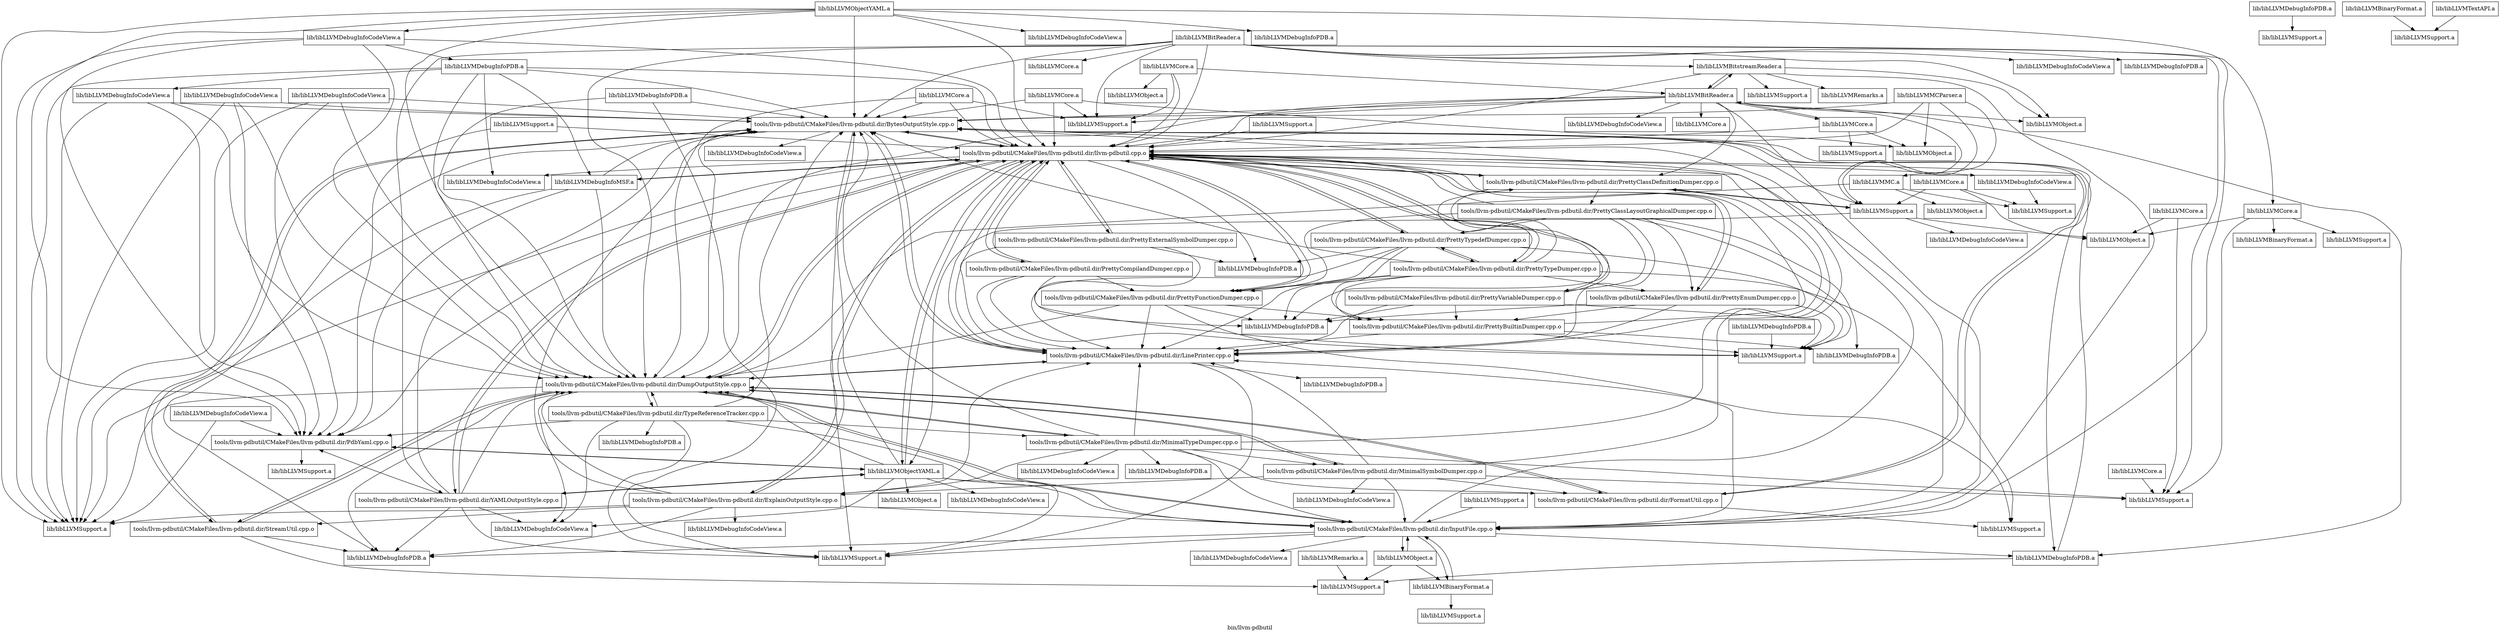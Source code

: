 digraph "bin/llvm-pdbutil" {
	label="bin/llvm-pdbutil";

	Node0x560813e5b6e8 [shape=record,shape=record,label="{tools/llvm-pdbutil/CMakeFiles/llvm-pdbutil.dir/BytesOutputStyle.cpp.o}"];
	Node0x560813e5b6e8 -> Node0x560813e50b10;
	Node0x560813e5b6e8 -> Node0x560813e51b50;
	Node0x560813e5b6e8 -> Node0x560813e51538;
	Node0x560813e5b6e8 -> Node0x560813e528b8;
	Node0x560813e5b6e8 -> Node0x560813e61ba8;
	Node0x560813e5b6e8 -> Node0x560813e59460;
	Node0x560813e5b6e8 -> Node0x560813e5e468;
	Node0x560813e50b10 [shape=record,shape=record,label="{tools/llvm-pdbutil/CMakeFiles/llvm-pdbutil.dir/llvm-pdbutil.cpp.o}"];
	Node0x560813e50b10 -> Node0x560813e5b6e8;
	Node0x560813e50b10 -> Node0x560813e52920;
	Node0x560813e50b10 -> Node0x560813e51e90;
	Node0x560813e50b10 -> Node0x560813e52ed0;
	Node0x560813e50b10 -> Node0x560813e51538;
	Node0x560813e50b10 -> Node0x560813e5ea80;
	Node0x560813e50b10 -> Node0x560813e633a0;
	Node0x560813e50b10 -> Node0x560813e62228;
	Node0x560813e50b10 -> Node0x560813e61798;
	Node0x560813e50b10 -> Node0x560813e61c10;
	Node0x560813e50b10 -> Node0x560813e61250;
	Node0x560813e50b10 -> Node0x560813e59d50;
	Node0x560813e50b10 -> Node0x560813e58d10;
	Node0x560813e50b10 -> Node0x560813e53348;
	Node0x560813e50b10 -> Node0x560813e51400;
	Node0x560813e50b10 -> Node0x560813e55910;
	Node0x560813e50b10 -> Node0x560813e55638;
	Node0x560813e50b10 -> Node0x560813e52fa0;
	Node0x560813e50b10 -> Node0x560813e659d0;
	Node0x560813e50b10 -> Node0x560813e5a980;
	Node0x560813e50b10 -> Node0x560813e65eb0;
	Node0x560813e50b10 -> Node0x560813e68e38;
	Node0x560813e51b50 [shape=record,shape=record,label="{tools/llvm-pdbutil/CMakeFiles/llvm-pdbutil.dir/FormatUtil.cpp.o}"];
	Node0x560813e51b50 -> Node0x560813e5b6e8;
	Node0x560813e51b50 -> Node0x560813e52920;
	Node0x560813e51b50 -> Node0x560813e646b8;
	Node0x560813e51538 [shape=record,shape=record,label="{tools/llvm-pdbutil/CMakeFiles/llvm-pdbutil.dir/LinePrinter.cpp.o}"];
	Node0x560813e51538 -> Node0x560813e5b6e8;
	Node0x560813e51538 -> Node0x560813e52920;
	Node0x560813e51538 -> Node0x560813e50b10;
	Node0x560813e51538 -> Node0x560813e58aa0;
	Node0x560813e51538 -> Node0x560813e5e468;
	Node0x560813e528b8 [shape=record,shape=record,label="{tools/llvm-pdbutil/CMakeFiles/llvm-pdbutil.dir/StreamUtil.cpp.o}"];
	Node0x560813e528b8 -> Node0x560813e5b6e8;
	Node0x560813e528b8 -> Node0x560813e52920;
	Node0x560813e528b8 -> Node0x560813e59460;
	Node0x560813e528b8 -> Node0x560813e67160;
	Node0x560813e61ba8 [shape=record,shape=record,label="{lib/libLLVMDebugInfoCodeView.a}"];
	Node0x560813e59460 [shape=record,shape=record,label="{lib/libLLVMDebugInfoPDB.a}"];
	Node0x560813e5e468 [shape=record,shape=record,label="{lib/libLLVMSupport.a}"];
	Node0x560813e52920 [shape=record,shape=record,label="{tools/llvm-pdbutil/CMakeFiles/llvm-pdbutil.dir/DumpOutputStyle.cpp.o}"];
	Node0x560813e52920 -> Node0x560813e5b6e8;
	Node0x560813e52920 -> Node0x560813e52ed0;
	Node0x560813e52920 -> Node0x560813e50b10;
	Node0x560813e52920 -> Node0x560813e51b50;
	Node0x560813e52920 -> Node0x560813e51538;
	Node0x560813e52920 -> Node0x560813e558a8;
	Node0x560813e52920 -> Node0x560813e5f5e0;
	Node0x560813e52920 -> Node0x560813e528b8;
	Node0x560813e52920 -> Node0x560813e51f60;
	Node0x560813e52920 -> Node0x560813e54e18;
	Node0x560813e52920 -> Node0x560813e59460;
	Node0x560813e52920 -> Node0x560813e68e38;
	Node0x560813e52ed0 [shape=record,shape=record,label="{tools/llvm-pdbutil/CMakeFiles/llvm-pdbutil.dir/InputFile.cpp.o}"];
	Node0x560813e52ed0 -> Node0x560813e5b6e8;
	Node0x560813e52ed0 -> Node0x560813e52920;
	Node0x560813e52ed0 -> Node0x560813e51538;
	Node0x560813e52ed0 -> Node0x560813e55ff8;
	Node0x560813e52ed0 -> Node0x560813e52fa0;
	Node0x560813e52ed0 -> Node0x560813e693e8;
	Node0x560813e52ed0 -> Node0x560813e59460;
	Node0x560813e52ed0 -> Node0x560813e62638;
	Node0x560813e52ed0 -> Node0x560813e5e468;
	Node0x560813e558a8 [shape=record,shape=record,label="{tools/llvm-pdbutil/CMakeFiles/llvm-pdbutil.dir/MinimalSymbolDumper.cpp.o}"];
	Node0x560813e558a8 -> Node0x560813e5b6e8;
	Node0x560813e558a8 -> Node0x560813e52920;
	Node0x560813e558a8 -> Node0x560813e51e90;
	Node0x560813e558a8 -> Node0x560813e52ed0;
	Node0x560813e558a8 -> Node0x560813e51b50;
	Node0x560813e558a8 -> Node0x560813e51538;
	Node0x560813e558a8 -> Node0x560813e50768;
	Node0x560813e558a8 -> Node0x560813e67cc0;
	Node0x560813e5f5e0 [shape=record,shape=record,label="{tools/llvm-pdbutil/CMakeFiles/llvm-pdbutil.dir/MinimalTypeDumper.cpp.o}"];
	Node0x560813e5f5e0 -> Node0x560813e5b6e8;
	Node0x560813e5f5e0 -> Node0x560813e52920;
	Node0x560813e5f5e0 -> Node0x560813e51e90;
	Node0x560813e5f5e0 -> Node0x560813e52ed0;
	Node0x560813e5f5e0 -> Node0x560813e50b10;
	Node0x560813e5f5e0 -> Node0x560813e51b50;
	Node0x560813e5f5e0 -> Node0x560813e51538;
	Node0x560813e5f5e0 -> Node0x560813e558a8;
	Node0x560813e5f5e0 -> Node0x560813e689c0;
	Node0x560813e5f5e0 -> Node0x560813e53fe0;
	Node0x560813e5f5e0 -> Node0x560813e67cc0;
	Node0x560813e51f60 [shape=record,shape=record,label="{tools/llvm-pdbutil/CMakeFiles/llvm-pdbutil.dir/TypeReferenceTracker.cpp.o}"];
	Node0x560813e51f60 -> Node0x560813e5b6e8;
	Node0x560813e51f60 -> Node0x560813e52920;
	Node0x560813e51f60 -> Node0x560813e52ed0;
	Node0x560813e51f60 -> Node0x560813e5f5e0;
	Node0x560813e51f60 -> Node0x560813e5ea80;
	Node0x560813e51f60 -> Node0x560813e54e18;
	Node0x560813e51f60 -> Node0x560813e53890;
	Node0x560813e51f60 -> Node0x560813e5e468;
	Node0x560813e54e18 [shape=record,shape=record,label="{lib/libLLVMDebugInfoCodeView.a}"];
	Node0x560813e68e38 [shape=record,shape=record,label="{lib/libLLVMSupport.a}"];
	Node0x560813e51e90 [shape=record,shape=record,label="{tools/llvm-pdbutil/CMakeFiles/llvm-pdbutil.dir/ExplainOutputStyle.cpp.o}"];
	Node0x560813e51e90 -> Node0x560813e5b6e8;
	Node0x560813e51e90 -> Node0x560813e52920;
	Node0x560813e51e90 -> Node0x560813e52ed0;
	Node0x560813e51e90 -> Node0x560813e50b10;
	Node0x560813e51e90 -> Node0x560813e51538;
	Node0x560813e51e90 -> Node0x560813e528b8;
	Node0x560813e51e90 -> Node0x560813e62f28;
	Node0x560813e51e90 -> Node0x560813e59460;
	Node0x560813e51e90 -> Node0x560813e68e38;
	Node0x560813e62f28 [shape=record,shape=record,label="{lib/libLLVMDebugInfoCodeView.a}"];
	Node0x560813e55ff8 [shape=record,shape=record,label="{lib/libLLVMBinaryFormat.a}"];
	Node0x560813e55ff8 -> Node0x560813e52ed0;
	Node0x560813e55ff8 -> Node0x560813e52510;
	Node0x560813e52fa0 [shape=record,shape=record,label="{lib/libLLVMDebugInfoPDB.a}"];
	Node0x560813e52fa0 -> Node0x560813e5b6e8;
	Node0x560813e52fa0 -> Node0x560813e67160;
	Node0x560813e693e8 [shape=record,shape=record,label="{lib/libLLVMDebugInfoCodeView.a}"];
	Node0x560813e62638 [shape=record,shape=record,label="{lib/libLLVMObject.a}"];
	Node0x560813e62638 -> Node0x560813e52ed0;
	Node0x560813e62638 -> Node0x560813e55ff8;
	Node0x560813e62638 -> Node0x560813e67160;
	Node0x560813e5ea80 [shape=record,shape=record,label="{tools/llvm-pdbutil/CMakeFiles/llvm-pdbutil.dir/PdbYaml.cpp.o}"];
	Node0x560813e5ea80 -> Node0x560813e65eb0;
	Node0x560813e5ea80 -> Node0x560813e57da0;
	Node0x560813e633a0 [shape=record,shape=record,label="{tools/llvm-pdbutil/CMakeFiles/llvm-pdbutil.dir/PrettyClassDefinitionDumper.cpp.o}"];
	Node0x560813e633a0 -> Node0x560813e50b10;
	Node0x560813e633a0 -> Node0x560813e51538;
	Node0x560813e633a0 -> Node0x560813e63678;
	Node0x560813e633a0 -> Node0x560813e5b340;
	Node0x560813e633a0 -> Node0x560813e67980;
	Node0x560813e62228 [shape=record,shape=record,label="{tools/llvm-pdbutil/CMakeFiles/llvm-pdbutil.dir/PrettyCompilandDumper.cpp.o}"];
	Node0x560813e62228 -> Node0x560813e50b10;
	Node0x560813e62228 -> Node0x560813e51538;
	Node0x560813e62228 -> Node0x560813e61250;
	Node0x560813e62228 -> Node0x560813e5b340;
	Node0x560813e62228 -> Node0x560813e61528;
	Node0x560813e61798 [shape=record,shape=record,label="{tools/llvm-pdbutil/CMakeFiles/llvm-pdbutil.dir/PrettyEnumDumper.cpp.o}"];
	Node0x560813e61798 -> Node0x560813e50b10;
	Node0x560813e61798 -> Node0x560813e51538;
	Node0x560813e61798 -> Node0x560813e5d3c0;
	Node0x560813e61798 -> Node0x560813e5b340;
	Node0x560813e61798 -> Node0x560813e61528;
	Node0x560813e61c10 [shape=record,shape=record,label="{tools/llvm-pdbutil/CMakeFiles/llvm-pdbutil.dir/PrettyExternalSymbolDumper.cpp.o}"];
	Node0x560813e61c10 -> Node0x560813e50b10;
	Node0x560813e61c10 -> Node0x560813e51538;
	Node0x560813e61c10 -> Node0x560813e5a980;
	Node0x560813e61c10 -> Node0x560813e61528;
	Node0x560813e61250 [shape=record,shape=record,label="{tools/llvm-pdbutil/CMakeFiles/llvm-pdbutil.dir/PrettyFunctionDumper.cpp.o}"];
	Node0x560813e61250 -> Node0x560813e52920;
	Node0x560813e61250 -> Node0x560813e50b10;
	Node0x560813e61250 -> Node0x560813e51538;
	Node0x560813e61250 -> Node0x560813e5d3c0;
	Node0x560813e61250 -> Node0x560813e5b340;
	Node0x560813e61250 -> Node0x560813e646b8;
	Node0x560813e59d50 [shape=record,shape=record,label="{tools/llvm-pdbutil/CMakeFiles/llvm-pdbutil.dir/PrettyTypeDumper.cpp.o}"];
	Node0x560813e59d50 -> Node0x560813e5b6e8;
	Node0x560813e59d50 -> Node0x560813e50b10;
	Node0x560813e59d50 -> Node0x560813e51538;
	Node0x560813e59d50 -> Node0x560813e5d3c0;
	Node0x560813e59d50 -> Node0x560813e633a0;
	Node0x560813e59d50 -> Node0x560813e61798;
	Node0x560813e59d50 -> Node0x560813e61250;
	Node0x560813e59d50 -> Node0x560813e58d10;
	Node0x560813e59d50 -> Node0x560813e5b340;
	Node0x560813e59d50 -> Node0x560813e646b8;
	Node0x560813e58d10 [shape=record,shape=record,label="{tools/llvm-pdbutil/CMakeFiles/llvm-pdbutil.dir/PrettyTypedefDumper.cpp.o}"];
	Node0x560813e58d10 -> Node0x560813e50b10;
	Node0x560813e58d10 -> Node0x560813e51538;
	Node0x560813e58d10 -> Node0x560813e5d3c0;
	Node0x560813e58d10 -> Node0x560813e61250;
	Node0x560813e58d10 -> Node0x560813e59d50;
	Node0x560813e58d10 -> Node0x560813e5a980;
	Node0x560813e58d10 -> Node0x560813e61528;
	Node0x560813e53348 [shape=record,shape=record,label="{tools/llvm-pdbutil/CMakeFiles/llvm-pdbutil.dir/PrettyVariableDumper.cpp.o}"];
	Node0x560813e53348 -> Node0x560813e50b10;
	Node0x560813e53348 -> Node0x560813e51538;
	Node0x560813e53348 -> Node0x560813e5d3c0;
	Node0x560813e53348 -> Node0x560813e5b340;
	Node0x560813e53348 -> Node0x560813e61528;
	Node0x560813e51400 [shape=record,shape=record,label="{tools/llvm-pdbutil/CMakeFiles/llvm-pdbutil.dir/YAMLOutputStyle.cpp.o}"];
	Node0x560813e51400 -> Node0x560813e5b6e8;
	Node0x560813e51400 -> Node0x560813e52920;
	Node0x560813e51400 -> Node0x560813e50b10;
	Node0x560813e51400 -> Node0x560813e5ea80;
	Node0x560813e51400 -> Node0x560813e54e18;
	Node0x560813e51400 -> Node0x560813e59460;
	Node0x560813e51400 -> Node0x560813e65eb0;
	Node0x560813e51400 -> Node0x560813e5e468;
	Node0x560813e55910 [shape=record,shape=record,label="{lib/libLLVMDebugInfoCodeView.a}"];
	Node0x560813e55910 -> Node0x560813e53550;
	Node0x560813e55638 [shape=record,shape=record,label="{lib/libLLVMDebugInfoMSF.a}"];
	Node0x560813e55638 -> Node0x560813e5b6e8;
	Node0x560813e55638 -> Node0x560813e52920;
	Node0x560813e55638 -> Node0x560813e50b10;
	Node0x560813e55638 -> Node0x560813e5ea80;
	Node0x560813e55638 -> Node0x560813e68e38;
	Node0x560813e659d0 [shape=record,shape=record,label="{lib/libLLVMDebugInfoCodeView.a}"];
	Node0x560813e5a980 [shape=record,shape=record,label="{lib/libLLVMDebugInfoPDB.a}"];
	Node0x560813e65eb0 [shape=record,shape=record,label="{lib/libLLVMObjectYAML.a}"];
	Node0x560813e65eb0 -> Node0x560813e5b6e8;
	Node0x560813e65eb0 -> Node0x560813e52920;
	Node0x560813e65eb0 -> Node0x560813e52ed0;
	Node0x560813e65eb0 -> Node0x560813e50b10;
	Node0x560813e65eb0 -> Node0x560813e5ea80;
	Node0x560813e65eb0 -> Node0x560813e51400;
	Node0x560813e65eb0 -> Node0x560813e54e18;
	Node0x560813e65eb0 -> Node0x560813e60f10;
	Node0x560813e65eb0 -> Node0x560813e66ef0;
	Node0x560813e65eb0 -> Node0x560813e5e468;
	Node0x560813e646b8 [shape=record,shape=record,label="{lib/libLLVMSupport.a}"];
	Node0x560813e58aa0 [shape=record,shape=record,label="{lib/libLLVMDebugInfoPDB.a}"];
	Node0x560813e50768 [shape=record,shape=record,label="{lib/libLLVMDebugInfoCodeView.a}"];
	Node0x560813e67cc0 [shape=record,shape=record,label="{lib/libLLVMSupport.a}"];
	Node0x560813e689c0 [shape=record,shape=record,label="{lib/libLLVMDebugInfoCodeView.a}"];
	Node0x560813e53fe0 [shape=record,shape=record,label="{lib/libLLVMDebugInfoPDB.a}"];
	Node0x560813e57da0 [shape=record,shape=record,label="{lib/libLLVMSupport.a}"];
	Node0x560813e5d3c0 [shape=record,shape=record,label="{tools/llvm-pdbutil/CMakeFiles/llvm-pdbutil.dir/PrettyBuiltinDumper.cpp.o}"];
	Node0x560813e5d3c0 -> Node0x560813e50b10;
	Node0x560813e5d3c0 -> Node0x560813e51538;
	Node0x560813e5d3c0 -> Node0x560813e60fe0;
	Node0x560813e5d3c0 -> Node0x560813e61528;
	Node0x560813e60fe0 [shape=record,shape=record,label="{lib/libLLVMDebugInfoPDB.a}"];
	Node0x560813e61528 [shape=record,shape=record,label="{lib/libLLVMSupport.a}"];
	Node0x560813e63678 [shape=record,shape=record,label="{tools/llvm-pdbutil/CMakeFiles/llvm-pdbutil.dir/PrettyClassLayoutGraphicalDumper.cpp.o}"];
	Node0x560813e63678 -> Node0x560813e50b10;
	Node0x560813e63678 -> Node0x560813e51538;
	Node0x560813e63678 -> Node0x560813e61798;
	Node0x560813e63678 -> Node0x560813e61250;
	Node0x560813e63678 -> Node0x560813e58d10;
	Node0x560813e63678 -> Node0x560813e53348;
	Node0x560813e63678 -> Node0x560813e60fe0;
	Node0x560813e63678 -> Node0x560813e61528;
	Node0x560813e5b340 [shape=record,shape=record,label="{lib/libLLVMDebugInfoPDB.a}"];
	Node0x560813e67980 [shape=record,shape=record,label="{lib/libLLVMSupport.a}"];
	Node0x560813e67980 -> Node0x560813e5b6e8;
	Node0x560813e67980 -> Node0x560813e633a0;
	Node0x560813e67980 -> Node0x560813e54180;
	Node0x560813e67980 -> Node0x560813e64858;
	Node0x560813e67980 -> Node0x560813e65eb0;
	Node0x560813e67160 [shape=record,shape=record,label="{lib/libLLVMSupport.a}"];
	Node0x560813e53890 [shape=record,shape=record,label="{lib/libLLVMDebugInfoPDB.a}"];
	Node0x560813e52510 [shape=record,shape=record,label="{lib/libLLVMSupport.a}"];
	Node0x560813e53550 [shape=record,shape=record,label="{lib/libLLVMSupport.a}"];
	Node0x560813e58350 [shape=record,shape=record,label="{lib/libLLVMDebugInfoCodeView.a}"];
	Node0x560813e58350 -> Node0x560813e5b6e8;
	Node0x560813e58350 -> Node0x560813e52920;
	Node0x560813e58350 -> Node0x560813e5ea80;
	Node0x560813e58350 -> Node0x560813e68e38;
	Node0x560813e55c50 [shape=record,shape=record,label="{lib/libLLVMDebugInfoPDB.a}"];
	Node0x560813e55c50 -> Node0x560813e5b6e8;
	Node0x560813e55c50 -> Node0x560813e52920;
	Node0x560813e55c50 -> Node0x560813e50b10;
	Node0x560813e55c50 -> Node0x560813e55638;
	Node0x560813e55c50 -> Node0x560813e659d0;
	Node0x560813e55c50 -> Node0x560813e58350;
	Node0x560813e55c50 -> Node0x560813e68e38;
	Node0x560813e5bbc8 [shape=record,shape=record,label="{lib/libLLVMDebugInfoCodeView.a}"];
	Node0x560813e5bbc8 -> Node0x560813e5b6e8;
	Node0x560813e5bbc8 -> Node0x560813e52920;
	Node0x560813e5bbc8 -> Node0x560813e5ea80;
	Node0x560813e5bbc8 -> Node0x560813e68e38;
	Node0x560813e5ccd8 [shape=record,shape=record,label="{lib/libLLVMDebugInfoPDB.a}"];
	Node0x560813e5ccd8 -> Node0x560813e5b6e8;
	Node0x560813e5ccd8 -> Node0x560813e52920;
	Node0x560813e5ccd8 -> Node0x560813e5e468;
	Node0x560813e57788 [shape=record,shape=record,label="{lib/libLLVMDebugInfoCodeView.a}"];
	Node0x560813e57788 -> Node0x560813e52920;
	Node0x560813e57788 -> Node0x560813e50b10;
	Node0x560813e57788 -> Node0x560813e5ea80;
	Node0x560813e57788 -> Node0x560813e55c50;
	Node0x560813e57788 -> Node0x560813e68e38;
	Node0x560813e59a78 [shape=record,shape=record,label="{lib/libLLVMDebugInfoPDB.a}"];
	Node0x560813e59a78 -> Node0x560813e50490;
	Node0x560813e50490 [shape=record,shape=record,label="{lib/libLLVMSupport.a}"];
	Node0x560813e64928 [shape=record,shape=record,label="{lib/libLLVMDebugInfoCodeView.a}"];
	Node0x560813e64928 -> Node0x560813e5b6e8;
	Node0x560813e64928 -> Node0x560813e52920;
	Node0x560813e64928 -> Node0x560813e5ea80;
	Node0x560813e64928 -> Node0x560813e68e38;
	Node0x560813e65898 [shape=record,shape=record,label="{lib/libLLVMDebugInfoPDB.a}"];
	Node0x560813e65898 -> Node0x560813e61528;
	Node0x560813e65558 [shape=record,shape=record,label="{lib/libLLVMBinaryFormat.a}"];
	Node0x560813e65558 -> Node0x560813e55708;
	Node0x560813e55708 [shape=record,shape=record,label="{lib/libLLVMSupport.a}"];
	Node0x560813e60f10 [shape=record,shape=record,label="{lib/libLLVMObject.a}"];
	Node0x560813e66ef0 [shape=record,shape=record,label="{lib/libLLVMDebugInfoCodeView.a}"];
	Node0x560813e63e30 [shape=record,shape=record,label="{lib/libLLVMDebugInfoCodeView.a}"];
	Node0x560813e63e30 -> Node0x560813e5ea80;
	Node0x560813e63e30 -> Node0x560813e68e38;
	Node0x560813e64ed8 [shape=record,shape=record,label="{lib/libLLVMObjectYAML.a}"];
	Node0x560813e64ed8 -> Node0x560813e5b6e8;
	Node0x560813e64ed8 -> Node0x560813e52920;
	Node0x560813e64ed8 -> Node0x560813e52ed0;
	Node0x560813e64ed8 -> Node0x560813e50b10;
	Node0x560813e64ed8 -> Node0x560813e5ea80;
	Node0x560813e64ed8 -> Node0x560813e53bd0;
	Node0x560813e64ed8 -> Node0x560813e56f00;
	Node0x560813e64ed8 -> Node0x560813e57788;
	Node0x560813e64ed8 -> Node0x560813e68e38;
	Node0x560813e53bd0 [shape=record,shape=record,label="{lib/libLLVMDebugInfoCodeView.a}"];
	Node0x560813e56f00 [shape=record,shape=record,label="{lib/libLLVMDebugInfoPDB.a}"];
	Node0x560813e54180 [shape=record,shape=record,label="{lib/libLLVMDebugInfoCodeView.a}"];
	Node0x560813e64858 [shape=record,shape=record,label="{lib/libLLVMObject.a}"];
	Node0x560813e65a38 [shape=record,shape=record,label="{lib/libLLVMBitReader.a}"];
	Node0x560813e65a38 -> Node0x560813e5b6e8;
	Node0x560813e65a38 -> Node0x560813e52920;
	Node0x560813e65a38 -> Node0x560813e52ed0;
	Node0x560813e65a38 -> Node0x560813e50b10;
	Node0x560813e65a38 -> Node0x560813e633a0;
	Node0x560813e65a38 -> Node0x560813e53ea8;
	Node0x560813e65a38 -> Node0x560813e52fa0;
	Node0x560813e65a38 -> Node0x560813e616c8;
	Node0x560813e65a38 -> Node0x560813e67980;
	Node0x560813e65a38 -> Node0x560813e56060;
	Node0x560813e65a38 -> Node0x560813e60278;
	Node0x560813e65a38 -> Node0x560813e58b08;
	Node0x560813e65a38 -> Node0x560813e5bb60;
	Node0x560813e53ea8 [shape=record,shape=record,label="{lib/libLLVMDebugInfoCodeView.a}"];
	Node0x560813e616c8 [shape=record,shape=record,label="{lib/libLLVMObject.a}"];
	Node0x560813e56060 [shape=record,shape=record,label="{lib/libLLVMCore.a}"];
	Node0x560813e60278 [shape=record,shape=record,label="{lib/libLLVMSupport.a}"];
	Node0x560813e58b08 [shape=record,shape=record,label="{lib/libLLVMCore.a}"];
	Node0x560813e58b08 -> Node0x560813e50b10;
	Node0x560813e58b08 -> Node0x560813e65de0;
	Node0x560813e58b08 -> Node0x560813e664c8;
	Node0x560813e58b08 -> Node0x560813e65a38;
	Node0x560813e5bb60 [shape=record,shape=record,label="{lib/libLLVMBitstreamReader.a}"];
	Node0x560813e5bb60 -> Node0x560813e52ed0;
	Node0x560813e5bb60 -> Node0x560813e50b10;
	Node0x560813e5bb60 -> Node0x560813e616c8;
	Node0x560813e5bb60 -> Node0x560813e68a28;
	Node0x560813e5bb60 -> Node0x560813e65a38;
	Node0x560813e5bb60 -> Node0x560813e52f38;
	Node0x560813e618d0 [shape=record,shape=record,label="{lib/libLLVMSupport.a}"];
	Node0x560813e618d0 -> Node0x560813e52ed0;
	Node0x560813e60f78 [shape=record,shape=record,label="{lib/libLLVMBitReader.a}"];
	Node0x560813e60f78 -> Node0x560813e5b6e8;
	Node0x560813e60f78 -> Node0x560813e52920;
	Node0x560813e60f78 -> Node0x560813e50b10;
	Node0x560813e60f78 -> Node0x560813e51400;
	Node0x560813e60f78 -> Node0x560813e55f90;
	Node0x560813e60f78 -> Node0x560813e58b70;
	Node0x560813e60f78 -> Node0x560813e616c8;
	Node0x560813e60f78 -> Node0x560813e67cc0;
	Node0x560813e60f78 -> Node0x560813e648c0;
	Node0x560813e60f78 -> Node0x560813e60278;
	Node0x560813e60f78 -> Node0x560813e60d70;
	Node0x560813e60f78 -> Node0x560813e5bb60;
	Node0x560813e55f90 [shape=record,shape=record,label="{lib/libLLVMDebugInfoCodeView.a}"];
	Node0x560813e58b70 [shape=record,shape=record,label="{lib/libLLVMDebugInfoPDB.a}"];
	Node0x560813e648c0 [shape=record,shape=record,label="{lib/libLLVMCore.a}"];
	Node0x560813e60d70 [shape=record,shape=record,label="{lib/libLLVMCore.a}"];
	Node0x560813e60d70 -> Node0x560813e64858;
	Node0x560813e60d70 -> Node0x560813e67cc0;
	Node0x560813e60d70 -> Node0x560813e68820;
	Node0x560813e60d70 -> Node0x560813e59e88;
	Node0x560813e65de0 [shape=record,shape=record,label="{lib/libLLVMObject.a}"];
	Node0x560813e664c8 [shape=record,shape=record,label="{lib/libLLVMSupport.a}"];
	Node0x560813e68820 [shape=record,shape=record,label="{lib/libLLVMSupport.a}"];
	Node0x560813e59e88 [shape=record,shape=record,label="{lib/libLLVMBinaryFormat.a}"];
	Node0x560813e64518 [shape=record,shape=record,label="{lib/libLLVMCore.a}"];
	Node0x560813e64518 -> Node0x560813e64858;
	Node0x560813e64518 -> Node0x560813e67980;
	Node0x560813e64518 -> Node0x560813e53550;
	Node0x560813e63d60 [shape=record,shape=record,label="{lib/libLLVMCore.a}"];
	Node0x560813e63d60 -> Node0x560813e67cc0;
	Node0x560813e67df8 [shape=record,shape=record,label="{lib/libLLVMSupport.a}"];
	Node0x560813e67df8 -> Node0x560813e50b10;
	Node0x560813e67df8 -> Node0x560813e5ea80;
	Node0x560813e68410 [shape=record,shape=record,label="{lib/libLLVMCore.a}"];
	Node0x560813e68410 -> Node0x560813e50b10;
	Node0x560813e68410 -> Node0x560813e63950;
	Node0x560813e68410 -> Node0x560813e60278;
	Node0x560813e68410 -> Node0x560813e65a38;
	Node0x560813e63950 [shape=record,shape=record,label="{lib/libLLVMObject.a}"];
	Node0x560813e67a50 [shape=record,shape=record,label="{lib/libLLVMSupport.a}"];
	Node0x560813e67a50 -> Node0x560813e50b10;
	Node0x560813e69178 [shape=record,shape=record,label="{lib/libLLVMCore.a}"];
	Node0x560813e69178 -> Node0x560813e64858;
	Node0x560813e69178 -> Node0x560813e67cc0;
	Node0x560813e61048 [shape=record,shape=record,label="{lib/libLLVMCore.a}"];
	Node0x560813e61048 -> Node0x560813e5b6e8;
	Node0x560813e61048 -> Node0x560813e50b10;
	Node0x560813e61048 -> Node0x560813e65de0;
	Node0x560813e61048 -> Node0x560813e60278;
	Node0x560813e58f80 [shape=record,shape=record,label="{lib/libLLVMCore.a}"];
	Node0x560813e58f80 -> Node0x560813e5b6e8;
	Node0x560813e58f80 -> Node0x560813e52920;
	Node0x560813e58f80 -> Node0x560813e50b10;
	Node0x560813e58f80 -> Node0x560813e60278;
	Node0x560813e594c8 [shape=record,shape=record,label="{lib/libLLVMRemarks.a}"];
	Node0x560813e594c8 -> Node0x560813e67160;
	Node0x560813e68a28 [shape=record,shape=record,label="{lib/libLLVMSupport.a}"];
	Node0x560813e52f38 [shape=record,shape=record,label="{lib/libLLVMRemarks.a}"];
	Node0x560813e57c00 [shape=record,shape=record,label="{lib/libLLVMMCParser.a}"];
	Node0x560813e57c00 -> Node0x560813e5b6e8;
	Node0x560813e57c00 -> Node0x560813e50b10;
	Node0x560813e57c00 -> Node0x560813e65de0;
	Node0x560813e57c00 -> Node0x560813e67980;
	Node0x560813e57c00 -> Node0x560813e65e48;
	Node0x560813e65e48 [shape=record,shape=record,label="{lib/libLLVMMC.a}"];
	Node0x560813e65e48 -> Node0x560813e52920;
	Node0x560813e65e48 -> Node0x560813e60b68;
	Node0x560813e65e48 -> Node0x560813e53550;
	Node0x560813e52238 [shape=record,shape=record,label="{lib/libLLVMTextAPI.a}"];
	Node0x560813e52238 -> Node0x560813e55708;
	Node0x560813e60b68 [shape=record,shape=record,label="{lib/libLLVMObject.a}"];
}
